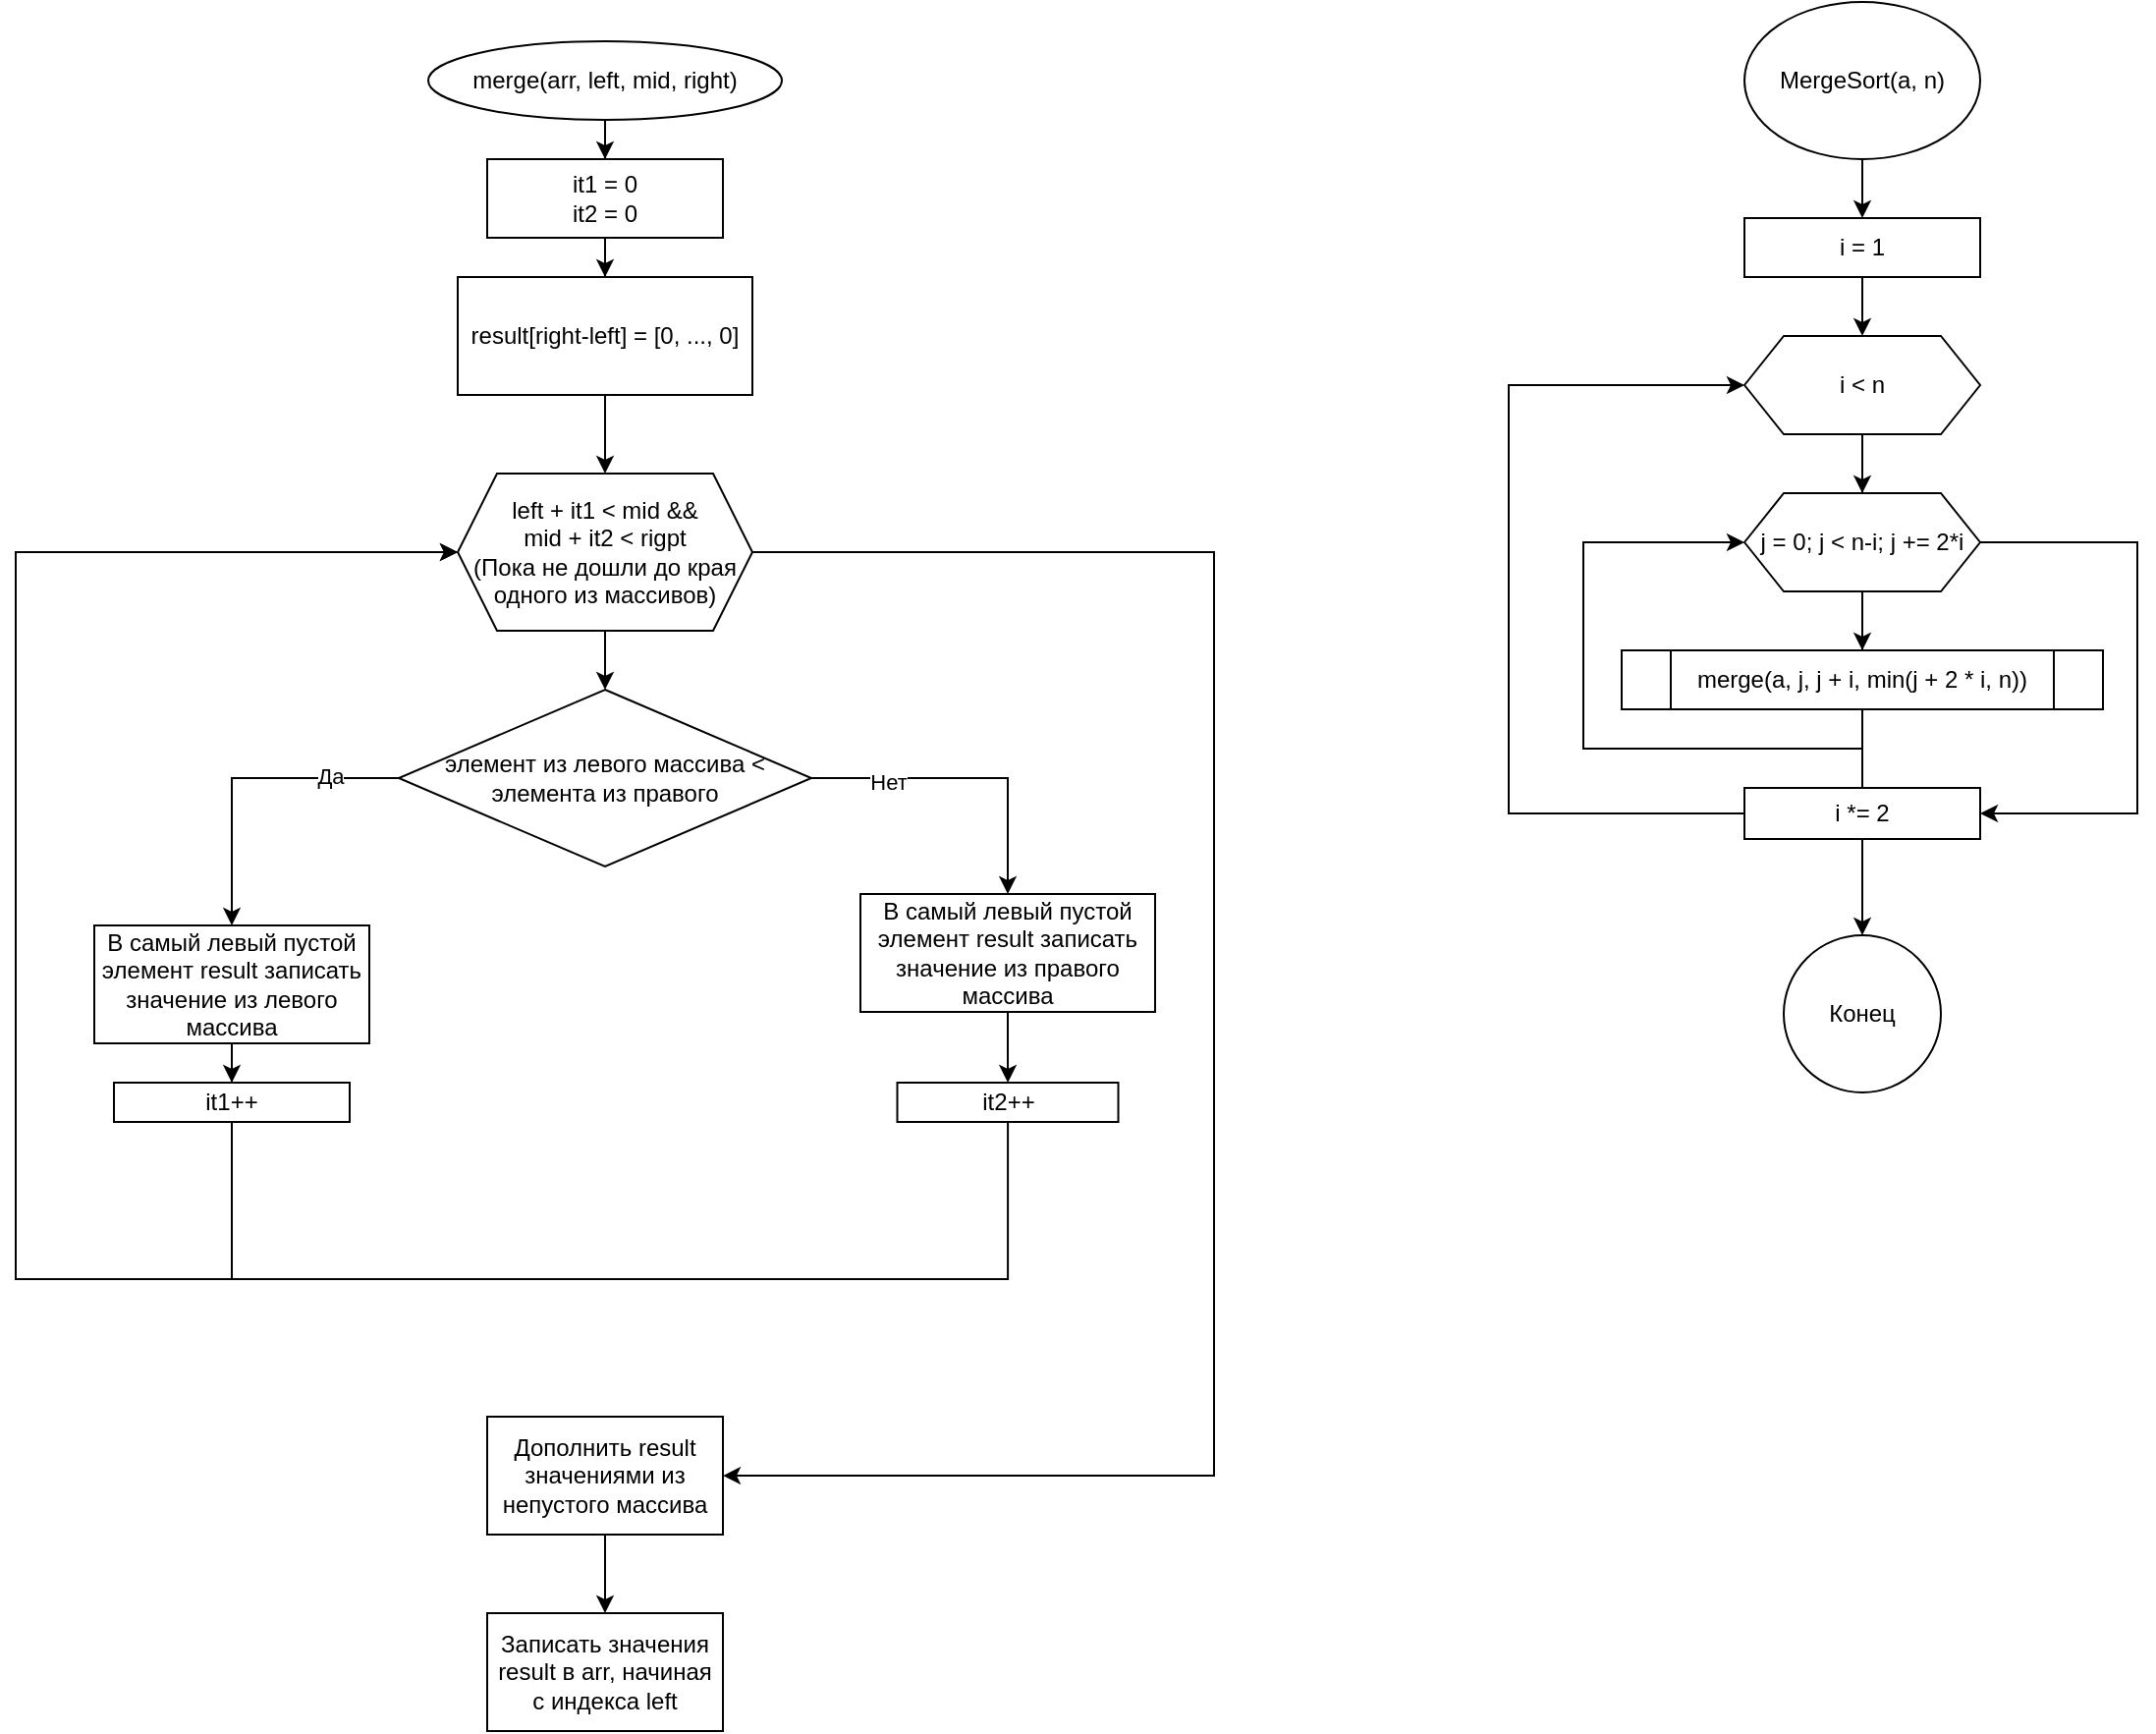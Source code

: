 <mxfile version="26.1.3">
  <diagram name="Страница — 1" id="7yjLynwNhc1pMZFpipL3">
    <mxGraphModel dx="1283" dy="1097" grid="1" gridSize="10" guides="1" tooltips="1" connect="1" arrows="1" fold="1" page="1" pageScale="1" pageWidth="827" pageHeight="1169" math="0" shadow="0">
      <root>
        <mxCell id="0" />
        <mxCell id="1" parent="0" />
        <mxCell id="Qg-w_8mMQBjfOll7AvgI-3" value="" style="edgeStyle=orthogonalEdgeStyle;rounded=0;orthogonalLoop=1;jettySize=auto;html=1;" edge="1" parent="1" source="Qg-w_8mMQBjfOll7AvgI-1" target="Qg-w_8mMQBjfOll7AvgI-2">
          <mxGeometry relative="1" as="geometry" />
        </mxCell>
        <mxCell id="Qg-w_8mMQBjfOll7AvgI-1" value="merge(arr, left, mid, right)" style="ellipse;whiteSpace=wrap;html=1;" vertex="1" parent="1">
          <mxGeometry x="360" y="90" width="180" height="40" as="geometry" />
        </mxCell>
        <mxCell id="Qg-w_8mMQBjfOll7AvgI-5" value="" style="edgeStyle=orthogonalEdgeStyle;rounded=0;orthogonalLoop=1;jettySize=auto;html=1;" edge="1" parent="1" source="Qg-w_8mMQBjfOll7AvgI-2" target="Qg-w_8mMQBjfOll7AvgI-4">
          <mxGeometry relative="1" as="geometry" />
        </mxCell>
        <mxCell id="Qg-w_8mMQBjfOll7AvgI-2" value="it1 = 0&lt;div&gt;it2 = 0&lt;/div&gt;" style="whiteSpace=wrap;html=1;" vertex="1" parent="1">
          <mxGeometry x="390" y="150" width="120" height="40" as="geometry" />
        </mxCell>
        <mxCell id="Qg-w_8mMQBjfOll7AvgI-7" value="" style="edgeStyle=orthogonalEdgeStyle;rounded=0;orthogonalLoop=1;jettySize=auto;html=1;" edge="1" parent="1" source="Qg-w_8mMQBjfOll7AvgI-4" target="Qg-w_8mMQBjfOll7AvgI-6">
          <mxGeometry relative="1" as="geometry" />
        </mxCell>
        <mxCell id="Qg-w_8mMQBjfOll7AvgI-4" value="result[right-left] = [0, ..., 0]" style="whiteSpace=wrap;html=1;" vertex="1" parent="1">
          <mxGeometry x="375" y="210" width="150" height="60" as="geometry" />
        </mxCell>
        <mxCell id="Qg-w_8mMQBjfOll7AvgI-9" value="" style="edgeStyle=orthogonalEdgeStyle;rounded=0;orthogonalLoop=1;jettySize=auto;html=1;" edge="1" parent="1" source="Qg-w_8mMQBjfOll7AvgI-6" target="Qg-w_8mMQBjfOll7AvgI-8">
          <mxGeometry relative="1" as="geometry" />
        </mxCell>
        <mxCell id="Qg-w_8mMQBjfOll7AvgI-23" value="" style="edgeStyle=orthogonalEdgeStyle;rounded=0;orthogonalLoop=1;jettySize=auto;html=1;" edge="1" parent="1" source="Qg-w_8mMQBjfOll7AvgI-6">
          <mxGeometry relative="1" as="geometry">
            <mxPoint x="510" y="820.034" as="targetPoint" />
            <Array as="points">
              <mxPoint x="760" y="350" />
              <mxPoint x="760" y="820" />
            </Array>
          </mxGeometry>
        </mxCell>
        <mxCell id="Qg-w_8mMQBjfOll7AvgI-6" value="left + it1 &amp;lt; mid &amp;amp;&amp;amp;&lt;div&gt;mid + it2 &amp;lt; rigрt&lt;br&gt;(Пока не дошли до края одного из массивов)&lt;/div&gt;" style="shape=hexagon;perimeter=hexagonPerimeter2;whiteSpace=wrap;html=1;fixedSize=1;" vertex="1" parent="1">
          <mxGeometry x="375" y="310" width="150" height="80" as="geometry" />
        </mxCell>
        <mxCell id="Qg-w_8mMQBjfOll7AvgI-11" value="" style="edgeStyle=orthogonalEdgeStyle;rounded=0;orthogonalLoop=1;jettySize=auto;html=1;" edge="1" parent="1" source="Qg-w_8mMQBjfOll7AvgI-8" target="Qg-w_8mMQBjfOll7AvgI-10">
          <mxGeometry relative="1" as="geometry" />
        </mxCell>
        <mxCell id="Qg-w_8mMQBjfOll7AvgI-12" value="Да" style="edgeLabel;html=1;align=center;verticalAlign=middle;resizable=0;points=[];" vertex="1" connectable="0" parent="Qg-w_8mMQBjfOll7AvgI-11">
          <mxGeometry x="-0.563" y="-1" relative="1" as="geometry">
            <mxPoint as="offset" />
          </mxGeometry>
        </mxCell>
        <mxCell id="Qg-w_8mMQBjfOll7AvgI-16" value="" style="edgeStyle=orthogonalEdgeStyle;rounded=0;orthogonalLoop=1;jettySize=auto;html=1;" edge="1" parent="1" source="Qg-w_8mMQBjfOll7AvgI-8" target="Qg-w_8mMQBjfOll7AvgI-15">
          <mxGeometry relative="1" as="geometry" />
        </mxCell>
        <mxCell id="Qg-w_8mMQBjfOll7AvgI-17" value="Нет" style="edgeLabel;html=1;align=center;verticalAlign=middle;resizable=0;points=[];" vertex="1" connectable="0" parent="Qg-w_8mMQBjfOll7AvgI-16">
          <mxGeometry x="-0.512" y="-2" relative="1" as="geometry">
            <mxPoint as="offset" />
          </mxGeometry>
        </mxCell>
        <mxCell id="Qg-w_8mMQBjfOll7AvgI-8" value="элемент из левого массива &amp;lt; элемента из правого" style="rhombus;whiteSpace=wrap;html=1;" vertex="1" parent="1">
          <mxGeometry x="345" y="420" width="210" height="90" as="geometry" />
        </mxCell>
        <mxCell id="Qg-w_8mMQBjfOll7AvgI-14" value="" style="edgeStyle=orthogonalEdgeStyle;rounded=0;orthogonalLoop=1;jettySize=auto;html=1;" edge="1" parent="1" source="Qg-w_8mMQBjfOll7AvgI-10" target="Qg-w_8mMQBjfOll7AvgI-13">
          <mxGeometry relative="1" as="geometry" />
        </mxCell>
        <mxCell id="Qg-w_8mMQBjfOll7AvgI-10" value="В самый левый пустой элемент result записать значение из левого массива" style="whiteSpace=wrap;html=1;" vertex="1" parent="1">
          <mxGeometry x="190" y="540" width="140" height="60" as="geometry" />
        </mxCell>
        <mxCell id="Qg-w_8mMQBjfOll7AvgI-20" style="edgeStyle=orthogonalEdgeStyle;rounded=0;orthogonalLoop=1;jettySize=auto;html=1;" edge="1" parent="1" source="Qg-w_8mMQBjfOll7AvgI-13" target="Qg-w_8mMQBjfOll7AvgI-6">
          <mxGeometry relative="1" as="geometry">
            <Array as="points">
              <mxPoint x="260" y="720" />
              <mxPoint x="150" y="720" />
              <mxPoint x="150" y="350" />
            </Array>
          </mxGeometry>
        </mxCell>
        <mxCell id="Qg-w_8mMQBjfOll7AvgI-13" value="it1++" style="whiteSpace=wrap;html=1;" vertex="1" parent="1">
          <mxGeometry x="200" y="620" width="120" height="20" as="geometry" />
        </mxCell>
        <mxCell id="Qg-w_8mMQBjfOll7AvgI-19" value="" style="edgeStyle=orthogonalEdgeStyle;rounded=0;orthogonalLoop=1;jettySize=auto;html=1;" edge="1" parent="1" source="Qg-w_8mMQBjfOll7AvgI-15" target="Qg-w_8mMQBjfOll7AvgI-18">
          <mxGeometry relative="1" as="geometry" />
        </mxCell>
        <mxCell id="Qg-w_8mMQBjfOll7AvgI-15" value="В самый левый пустой элемент result записать значение из правого массива" style="whiteSpace=wrap;html=1;" vertex="1" parent="1">
          <mxGeometry x="580" y="524" width="150" height="60" as="geometry" />
        </mxCell>
        <mxCell id="Qg-w_8mMQBjfOll7AvgI-21" style="edgeStyle=orthogonalEdgeStyle;rounded=0;orthogonalLoop=1;jettySize=auto;html=1;" edge="1" parent="1" source="Qg-w_8mMQBjfOll7AvgI-18" target="Qg-w_8mMQBjfOll7AvgI-6">
          <mxGeometry relative="1" as="geometry">
            <Array as="points">
              <mxPoint x="655" y="720" />
              <mxPoint x="150" y="720" />
              <mxPoint x="150" y="350" />
            </Array>
          </mxGeometry>
        </mxCell>
        <mxCell id="Qg-w_8mMQBjfOll7AvgI-18" value="it2++" style="whiteSpace=wrap;html=1;" vertex="1" parent="1">
          <mxGeometry x="598.75" y="620" width="112.5" height="20" as="geometry" />
        </mxCell>
        <mxCell id="Qg-w_8mMQBjfOll7AvgI-27" value="" style="edgeStyle=orthogonalEdgeStyle;rounded=0;orthogonalLoop=1;jettySize=auto;html=1;" edge="1" parent="1" source="Qg-w_8mMQBjfOll7AvgI-25" target="Qg-w_8mMQBjfOll7AvgI-26">
          <mxGeometry relative="1" as="geometry" />
        </mxCell>
        <mxCell id="Qg-w_8mMQBjfOll7AvgI-25" value="Дополнить result значениями из непустого массива" style="rounded=0;whiteSpace=wrap;html=1;" vertex="1" parent="1">
          <mxGeometry x="390" y="790" width="120" height="60" as="geometry" />
        </mxCell>
        <mxCell id="Qg-w_8mMQBjfOll7AvgI-26" value="Записать значения result в arr, начиная с индекса left" style="whiteSpace=wrap;html=1;rounded=0;" vertex="1" parent="1">
          <mxGeometry x="390" y="890" width="120" height="60" as="geometry" />
        </mxCell>
        <mxCell id="Qg-w_8mMQBjfOll7AvgI-30" value="" style="edgeStyle=orthogonalEdgeStyle;rounded=0;orthogonalLoop=1;jettySize=auto;html=1;" edge="1" parent="1" source="Qg-w_8mMQBjfOll7AvgI-28" target="Qg-w_8mMQBjfOll7AvgI-29">
          <mxGeometry relative="1" as="geometry" />
        </mxCell>
        <mxCell id="Qg-w_8mMQBjfOll7AvgI-28" value="MergeSort(a, n)" style="ellipse;whiteSpace=wrap;html=1;" vertex="1" parent="1">
          <mxGeometry x="1030" y="70" width="120" height="80" as="geometry" />
        </mxCell>
        <mxCell id="Qg-w_8mMQBjfOll7AvgI-32" value="" style="edgeStyle=orthogonalEdgeStyle;rounded=0;orthogonalLoop=1;jettySize=auto;html=1;" edge="1" parent="1" source="Qg-w_8mMQBjfOll7AvgI-29" target="Qg-w_8mMQBjfOll7AvgI-31">
          <mxGeometry relative="1" as="geometry" />
        </mxCell>
        <mxCell id="Qg-w_8mMQBjfOll7AvgI-29" value="i = 1" style="whiteSpace=wrap;html=1;" vertex="1" parent="1">
          <mxGeometry x="1030" y="180" width="120" height="30" as="geometry" />
        </mxCell>
        <mxCell id="Qg-w_8mMQBjfOll7AvgI-34" value="" style="edgeStyle=orthogonalEdgeStyle;rounded=0;orthogonalLoop=1;jettySize=auto;html=1;" edge="1" parent="1" source="Qg-w_8mMQBjfOll7AvgI-31" target="Qg-w_8mMQBjfOll7AvgI-33">
          <mxGeometry relative="1" as="geometry" />
        </mxCell>
        <mxCell id="Qg-w_8mMQBjfOll7AvgI-45" value="" style="edgeStyle=orthogonalEdgeStyle;rounded=0;orthogonalLoop=1;jettySize=auto;html=1;" edge="1" parent="1" source="Qg-w_8mMQBjfOll7AvgI-31" target="Qg-w_8mMQBjfOll7AvgI-44">
          <mxGeometry relative="1" as="geometry" />
        </mxCell>
        <mxCell id="Qg-w_8mMQBjfOll7AvgI-31" value="i &amp;lt; n" style="shape=hexagon;perimeter=hexagonPerimeter2;whiteSpace=wrap;html=1;fixedSize=1;" vertex="1" parent="1">
          <mxGeometry x="1030" y="240" width="120" height="50" as="geometry" />
        </mxCell>
        <mxCell id="Qg-w_8mMQBjfOll7AvgI-36" value="" style="edgeStyle=orthogonalEdgeStyle;rounded=0;orthogonalLoop=1;jettySize=auto;html=1;" edge="1" parent="1" source="Qg-w_8mMQBjfOll7AvgI-33" target="Qg-w_8mMQBjfOll7AvgI-35">
          <mxGeometry relative="1" as="geometry" />
        </mxCell>
        <mxCell id="Qg-w_8mMQBjfOll7AvgI-40" value="" style="edgeStyle=orthogonalEdgeStyle;rounded=0;orthogonalLoop=1;jettySize=auto;html=1;" edge="1" parent="1" source="Qg-w_8mMQBjfOll7AvgI-33" target="Qg-w_8mMQBjfOll7AvgI-39">
          <mxGeometry relative="1" as="geometry">
            <Array as="points">
              <mxPoint x="1230" y="345" />
              <mxPoint x="1230" y="483" />
            </Array>
          </mxGeometry>
        </mxCell>
        <mxCell id="Qg-w_8mMQBjfOll7AvgI-33" value="j = 0; j &amp;lt; n-i; j += 2*i" style="shape=hexagon;perimeter=hexagonPerimeter2;whiteSpace=wrap;html=1;fixedSize=1;" vertex="1" parent="1">
          <mxGeometry x="1030" y="320" width="120" height="50" as="geometry" />
        </mxCell>
        <mxCell id="Qg-w_8mMQBjfOll7AvgI-37" style="edgeStyle=orthogonalEdgeStyle;rounded=0;orthogonalLoop=1;jettySize=auto;html=1;entryX=0;entryY=0.5;entryDx=0;entryDy=0;" edge="1" parent="1" source="Qg-w_8mMQBjfOll7AvgI-35" target="Qg-w_8mMQBjfOll7AvgI-33">
          <mxGeometry relative="1" as="geometry">
            <Array as="points">
              <mxPoint x="1090" y="450" />
              <mxPoint x="948" y="450" />
              <mxPoint x="948" y="345" />
            </Array>
          </mxGeometry>
        </mxCell>
        <mxCell id="Qg-w_8mMQBjfOll7AvgI-35" value="merge(a, j, j + i, min(j + 2 * i, n))" style="shape=process;whiteSpace=wrap;html=1;backgroundOutline=1;" vertex="1" parent="1">
          <mxGeometry x="967.5" y="400" width="245" height="30" as="geometry" />
        </mxCell>
        <mxCell id="Qg-w_8mMQBjfOll7AvgI-41" style="edgeStyle=orthogonalEdgeStyle;rounded=0;orthogonalLoop=1;jettySize=auto;html=1;entryX=0;entryY=0.5;entryDx=0;entryDy=0;" edge="1" parent="1" source="Qg-w_8mMQBjfOll7AvgI-39" target="Qg-w_8mMQBjfOll7AvgI-31">
          <mxGeometry relative="1" as="geometry">
            <Array as="points">
              <mxPoint x="910" y="483" />
              <mxPoint x="910" y="265" />
            </Array>
          </mxGeometry>
        </mxCell>
        <mxCell id="Qg-w_8mMQBjfOll7AvgI-39" value="i *= 2" style="whiteSpace=wrap;html=1;" vertex="1" parent="1">
          <mxGeometry x="1030" y="470" width="120" height="26" as="geometry" />
        </mxCell>
        <mxCell id="Qg-w_8mMQBjfOll7AvgI-44" value="Конец" style="ellipse;whiteSpace=wrap;html=1;" vertex="1" parent="1">
          <mxGeometry x="1050" y="545" width="80" height="80" as="geometry" />
        </mxCell>
      </root>
    </mxGraphModel>
  </diagram>
</mxfile>
